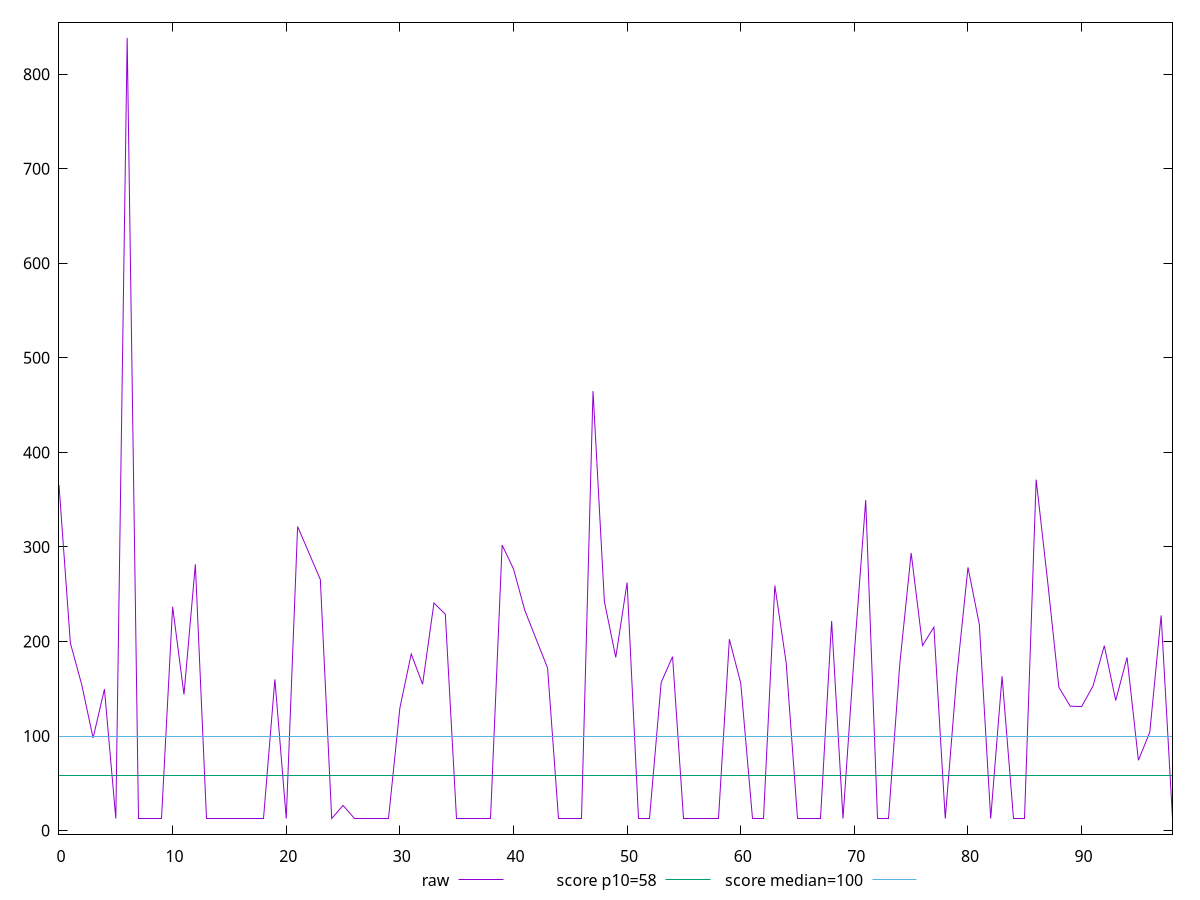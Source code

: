 reset

$raw <<EOF
0 365.6
1 198.4
2 154.4
3 98
4 149.6
5 12.8
6 838.4000000000015
7 12.8
8 12.8
9 12.8
10 236.8
11 144
12 281.6
13 12.8
14 12.8
15 12.8
16 12.8
17 12.8
18 12.8
19 160
20 12.8
21 321.6
22 293.5999999999993
23 265.6
24 12.8
25 26.666666666666664
26 12.8
27 12.8
28 12.8
29 12.8
30 129.6
31 186.8
32 154.8
33 240.8
34 228.8
35 12.8
36 12.8
37 12.8
38 12.8
39 302
40 276.8
41 232.8
42 202.4
43 172
44 12.8
45 12.8
46 12.8
47 464.8
48 242.4
49 183.20000000000002
50 262.40000000000003
51 12.8
52 12.8
53 156.8
54 184
55 12.8
56 12.8
57 12.8
58 12.8
59 202.4
60 156
61 12.8
62 12.8
63 259.2
64 177.60000000000002
65 12.8
66 12.8
67 12.8
68 221.60000000000002
69 12.8
70 188.4
71 349.6
72 12.8
73 12.8
74 176.4
75 293.6
76 195.73333333333335
77 215.20000000000002
78 12.8
79 162
80 278.40000000000003
81 218
82 12.8
83 163.20000000000002
84 12.8
85 12.8
86 371.20000000000005
87 264.8
88 151.6
89 131.6
90 131.20000000000002
91 152.8
92 195.60000000000002
93 137.6
94 183.20000000000002
95 74.4
96 104
97 227.60000000000002
98 12.8
EOF

set key outside below
set xrange [0:98]
set yrange [-3.712000000000028:854.9120000000015]
set trange [-3.712000000000028:854.9120000000015]
set terminal svg size 640, 500 enhanced background rgb 'white'
set output "reports/report_00027_2021-02-24T12-40-31.850Z/estimated-input-latency/samples/card/raw/values.svg"

plot $raw title "raw" with line, \
     58 title "score p10=58", \
     100 title "score median=100"

reset
